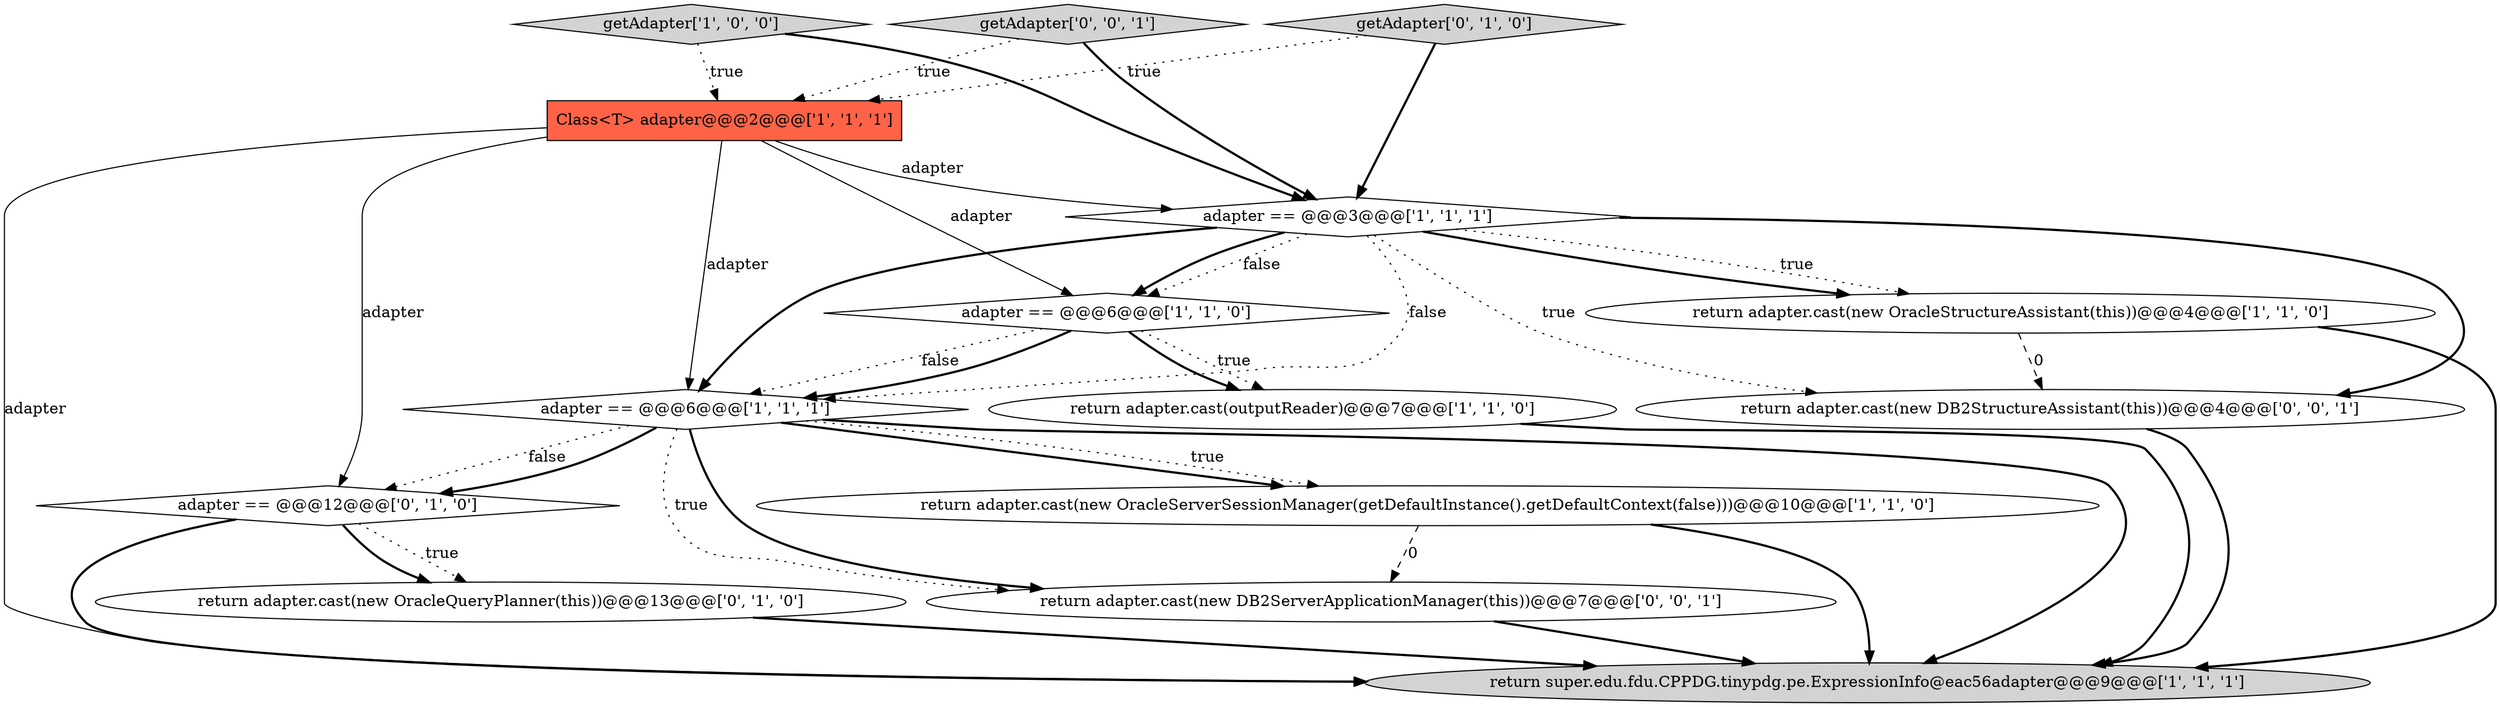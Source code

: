 digraph {
4 [style = filled, label = "return adapter.cast(outputReader)@@@7@@@['1', '1', '0']", fillcolor = white, shape = ellipse image = "AAA0AAABBB1BBB"];
5 [style = filled, label = "return adapter.cast(new OracleStructureAssistant(this))@@@4@@@['1', '1', '0']", fillcolor = white, shape = ellipse image = "AAA0AAABBB1BBB"];
10 [style = filled, label = "adapter == @@@12@@@['0', '1', '0']", fillcolor = white, shape = diamond image = "AAA1AAABBB2BBB"];
0 [style = filled, label = "Class<T> adapter@@@2@@@['1', '1', '1']", fillcolor = tomato, shape = box image = "AAA0AAABBB1BBB"];
14 [style = filled, label = "return adapter.cast(new DB2ServerApplicationManager(this))@@@7@@@['0', '0', '1']", fillcolor = white, shape = ellipse image = "AAA0AAABBB3BBB"];
2 [style = filled, label = "adapter == @@@6@@@['1', '1', '0']", fillcolor = white, shape = diamond image = "AAA0AAABBB1BBB"];
9 [style = filled, label = "return adapter.cast(new OracleQueryPlanner(this))@@@13@@@['0', '1', '0']", fillcolor = white, shape = ellipse image = "AAA1AAABBB2BBB"];
3 [style = filled, label = "return adapter.cast(new OracleServerSessionManager(getDefaultInstance().getDefaultContext(false)))@@@10@@@['1', '1', '0']", fillcolor = white, shape = ellipse image = "AAA0AAABBB1BBB"];
8 [style = filled, label = "adapter == @@@6@@@['1', '1', '1']", fillcolor = white, shape = diamond image = "AAA0AAABBB1BBB"];
12 [style = filled, label = "return adapter.cast(new DB2StructureAssistant(this))@@@4@@@['0', '0', '1']", fillcolor = white, shape = ellipse image = "AAA0AAABBB3BBB"];
7 [style = filled, label = "adapter == @@@3@@@['1', '1', '1']", fillcolor = white, shape = diamond image = "AAA0AAABBB1BBB"];
1 [style = filled, label = "return super.edu.fdu.CPPDG.tinypdg.pe.ExpressionInfo@eac56adapter@@@9@@@['1', '1', '1']", fillcolor = lightgray, shape = ellipse image = "AAA0AAABBB1BBB"];
11 [style = filled, label = "getAdapter['0', '1', '0']", fillcolor = lightgray, shape = diamond image = "AAA0AAABBB2BBB"];
6 [style = filled, label = "getAdapter['1', '0', '0']", fillcolor = lightgray, shape = diamond image = "AAA0AAABBB1BBB"];
13 [style = filled, label = "getAdapter['0', '0', '1']", fillcolor = lightgray, shape = diamond image = "AAA0AAABBB3BBB"];
8->14 [style = bold, label=""];
0->7 [style = solid, label="adapter"];
7->8 [style = bold, label=""];
2->4 [style = dotted, label="true"];
2->4 [style = bold, label=""];
13->7 [style = bold, label=""];
10->9 [style = bold, label=""];
5->1 [style = bold, label=""];
7->12 [style = dotted, label="true"];
8->10 [style = dotted, label="false"];
0->10 [style = solid, label="adapter"];
0->1 [style = solid, label="adapter"];
2->8 [style = dotted, label="false"];
12->1 [style = bold, label=""];
11->0 [style = dotted, label="true"];
3->14 [style = dashed, label="0"];
0->8 [style = solid, label="adapter"];
4->1 [style = bold, label=""];
2->8 [style = bold, label=""];
8->3 [style = bold, label=""];
3->1 [style = bold, label=""];
6->0 [style = dotted, label="true"];
7->5 [style = dotted, label="true"];
8->1 [style = bold, label=""];
11->7 [style = bold, label=""];
10->1 [style = bold, label=""];
14->1 [style = bold, label=""];
7->12 [style = bold, label=""];
0->2 [style = solid, label="adapter"];
13->0 [style = dotted, label="true"];
5->12 [style = dashed, label="0"];
7->2 [style = dotted, label="false"];
7->5 [style = bold, label=""];
7->8 [style = dotted, label="false"];
8->14 [style = dotted, label="true"];
8->3 [style = dotted, label="true"];
6->7 [style = bold, label=""];
9->1 [style = bold, label=""];
10->9 [style = dotted, label="true"];
8->10 [style = bold, label=""];
7->2 [style = bold, label=""];
}
